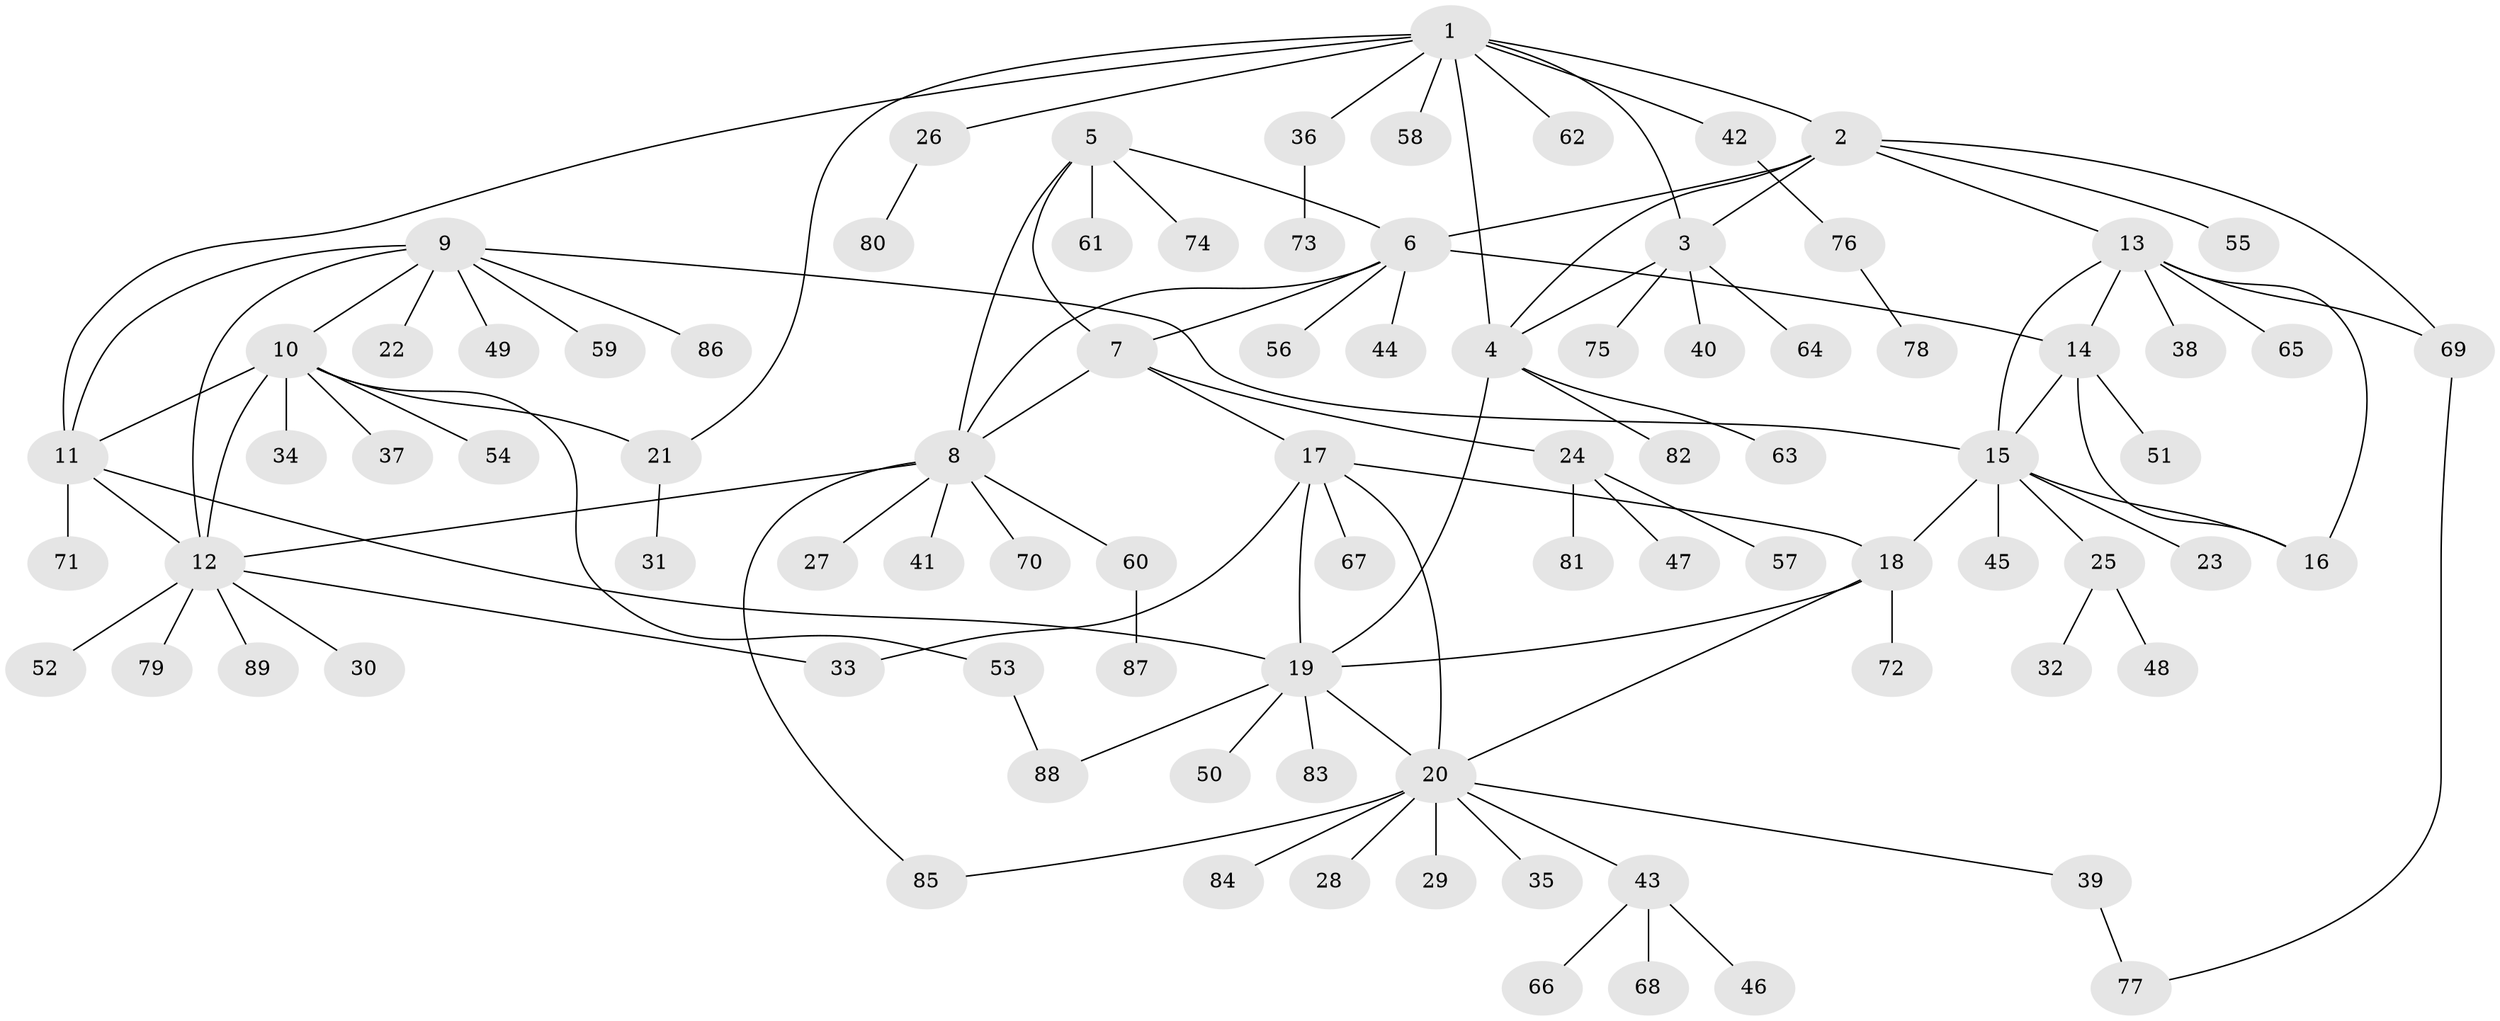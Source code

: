 // coarse degree distribution, {9: 0.031746031746031744, 6: 0.06349206349206349, 5: 0.07936507936507936, 4: 0.047619047619047616, 8: 0.031746031746031744, 7: 0.047619047619047616, 3: 0.06349206349206349, 2: 0.15873015873015872, 1: 0.47619047619047616}
// Generated by graph-tools (version 1.1) at 2025/52/03/04/25 22:52:30]
// undirected, 89 vertices, 115 edges
graph export_dot {
  node [color=gray90,style=filled];
  1;
  2;
  3;
  4;
  5;
  6;
  7;
  8;
  9;
  10;
  11;
  12;
  13;
  14;
  15;
  16;
  17;
  18;
  19;
  20;
  21;
  22;
  23;
  24;
  25;
  26;
  27;
  28;
  29;
  30;
  31;
  32;
  33;
  34;
  35;
  36;
  37;
  38;
  39;
  40;
  41;
  42;
  43;
  44;
  45;
  46;
  47;
  48;
  49;
  50;
  51;
  52;
  53;
  54;
  55;
  56;
  57;
  58;
  59;
  60;
  61;
  62;
  63;
  64;
  65;
  66;
  67;
  68;
  69;
  70;
  71;
  72;
  73;
  74;
  75;
  76;
  77;
  78;
  79;
  80;
  81;
  82;
  83;
  84;
  85;
  86;
  87;
  88;
  89;
  1 -- 2;
  1 -- 3;
  1 -- 4;
  1 -- 11;
  1 -- 21;
  1 -- 26;
  1 -- 36;
  1 -- 42;
  1 -- 58;
  1 -- 62;
  2 -- 3;
  2 -- 4;
  2 -- 6;
  2 -- 13;
  2 -- 55;
  2 -- 69;
  3 -- 4;
  3 -- 40;
  3 -- 64;
  3 -- 75;
  4 -- 19;
  4 -- 63;
  4 -- 82;
  5 -- 6;
  5 -- 7;
  5 -- 8;
  5 -- 61;
  5 -- 74;
  6 -- 7;
  6 -- 8;
  6 -- 14;
  6 -- 44;
  6 -- 56;
  7 -- 8;
  7 -- 17;
  7 -- 24;
  8 -- 12;
  8 -- 27;
  8 -- 41;
  8 -- 60;
  8 -- 70;
  8 -- 85;
  9 -- 10;
  9 -- 11;
  9 -- 12;
  9 -- 15;
  9 -- 22;
  9 -- 49;
  9 -- 59;
  9 -- 86;
  10 -- 11;
  10 -- 12;
  10 -- 21;
  10 -- 34;
  10 -- 37;
  10 -- 53;
  10 -- 54;
  11 -- 12;
  11 -- 19;
  11 -- 71;
  12 -- 30;
  12 -- 33;
  12 -- 52;
  12 -- 79;
  12 -- 89;
  13 -- 14;
  13 -- 15;
  13 -- 16;
  13 -- 38;
  13 -- 65;
  13 -- 69;
  14 -- 15;
  14 -- 16;
  14 -- 51;
  15 -- 16;
  15 -- 18;
  15 -- 23;
  15 -- 25;
  15 -- 45;
  17 -- 18;
  17 -- 19;
  17 -- 20;
  17 -- 33;
  17 -- 67;
  18 -- 19;
  18 -- 20;
  18 -- 72;
  19 -- 20;
  19 -- 50;
  19 -- 83;
  19 -- 88;
  20 -- 28;
  20 -- 29;
  20 -- 35;
  20 -- 39;
  20 -- 43;
  20 -- 84;
  20 -- 85;
  21 -- 31;
  24 -- 47;
  24 -- 57;
  24 -- 81;
  25 -- 32;
  25 -- 48;
  26 -- 80;
  36 -- 73;
  39 -- 77;
  42 -- 76;
  43 -- 46;
  43 -- 66;
  43 -- 68;
  53 -- 88;
  60 -- 87;
  69 -- 77;
  76 -- 78;
}
